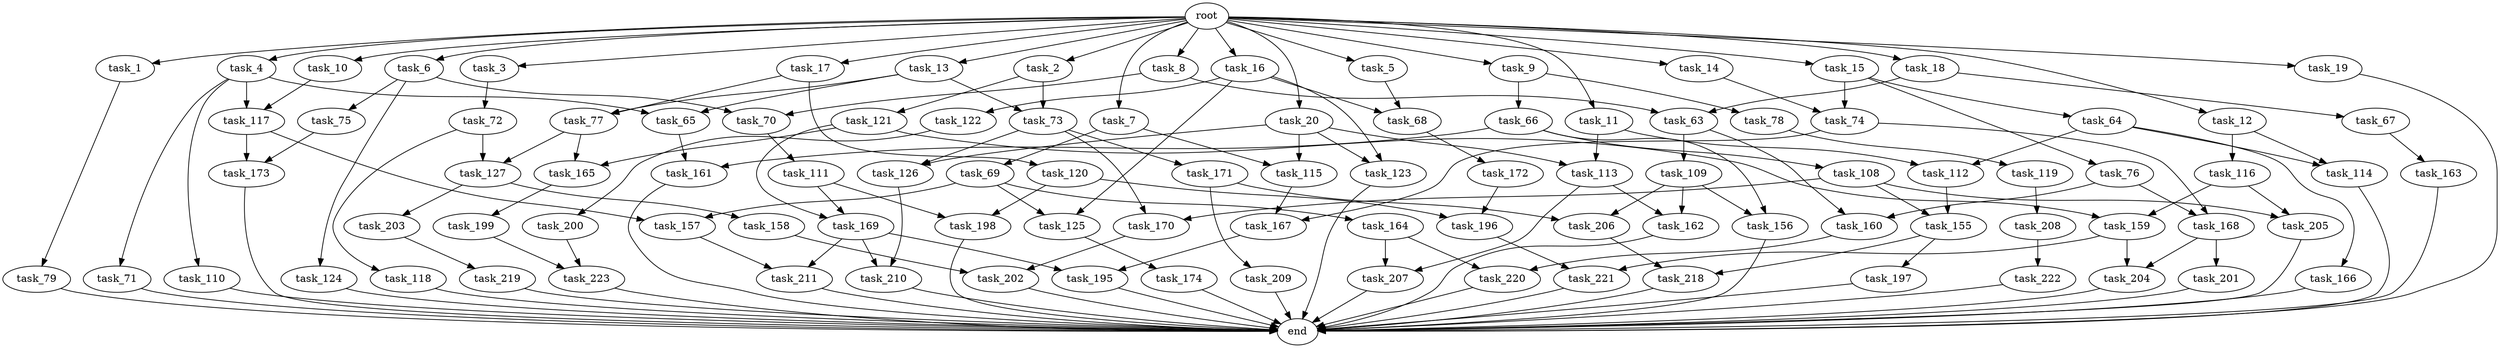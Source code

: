digraph G {
  root [size="0.000000"];
  task_1 [size="1.024000"];
  task_2 [size="1.024000"];
  task_3 [size="1.024000"];
  task_4 [size="1.024000"];
  task_5 [size="1.024000"];
  task_6 [size="1.024000"];
  task_7 [size="1.024000"];
  task_8 [size="1.024000"];
  task_9 [size="1.024000"];
  task_10 [size="1.024000"];
  task_11 [size="1.024000"];
  task_12 [size="1.024000"];
  task_13 [size="1.024000"];
  task_14 [size="1.024000"];
  task_15 [size="1.024000"];
  task_16 [size="1.024000"];
  task_17 [size="1.024000"];
  task_18 [size="1.024000"];
  task_19 [size="1.024000"];
  task_20 [size="1.024000"];
  task_63 [size="910533066.752000"];
  task_64 [size="214748364.800000"];
  task_65 [size="584115552.256000"];
  task_66 [size="420906795.008000"];
  task_67 [size="695784701.952000"];
  task_68 [size="523986010.112000"];
  task_69 [size="77309411.328000"];
  task_70 [size="352187318.272000"];
  task_71 [size="34359738.368000"];
  task_72 [size="214748364.800000"];
  task_73 [size="1408749273.088000"];
  task_74 [size="635655159.808000"];
  task_75 [size="137438953.472000"];
  task_76 [size="214748364.800000"];
  task_77 [size="764504178.688000"];
  task_78 [size="420906795.008000"];
  task_79 [size="549755813.888000"];
  task_108 [size="214748364.800000"];
  task_109 [size="77309411.328000"];
  task_110 [size="34359738.368000"];
  task_111 [size="858993459.200000"];
  task_112 [size="249108103.168000"];
  task_113 [size="584115552.256000"];
  task_114 [size="523986010.112000"];
  task_115 [size="627065225.216000"];
  task_116 [size="309237645.312000"];
  task_117 [size="893353197.568000"];
  task_118 [size="214748364.800000"];
  task_119 [size="77309411.328000"];
  task_120 [size="214748364.800000"];
  task_121 [size="858993459.200000"];
  task_122 [size="309237645.312000"];
  task_123 [size="858993459.200000"];
  task_124 [size="137438953.472000"];
  task_125 [size="523986010.112000"];
  task_126 [size="858993459.200000"];
  task_127 [size="429496729.600000"];
  task_155 [size="893353197.568000"];
  task_156 [size="429496729.600000"];
  task_157 [size="249108103.168000"];
  task_158 [size="549755813.888000"];
  task_159 [size="773094113.280000"];
  task_160 [size="386547056.640000"];
  task_161 [size="910533066.752000"];
  task_162 [size="249108103.168000"];
  task_163 [size="695784701.952000"];
  task_164 [size="214748364.800000"];
  task_165 [size="292057776.128000"];
  task_166 [size="214748364.800000"];
  task_167 [size="833223655.424000"];
  task_168 [size="446676598.784000"];
  task_169 [size="773094113.280000"];
  task_170 [size="343597383.680000"];
  task_171 [size="309237645.312000"];
  task_172 [size="77309411.328000"];
  task_173 [size="111669149.696000"];
  task_174 [size="420906795.008000"];
  task_195 [size="523986010.112000"];
  task_196 [size="214748364.800000"];
  task_197 [size="858993459.200000"];
  task_198 [size="773094113.280000"];
  task_199 [size="77309411.328000"];
  task_200 [size="77309411.328000"];
  task_201 [size="420906795.008000"];
  task_202 [size="858993459.200000"];
  task_203 [size="549755813.888000"];
  task_204 [size="1116691496.960000"];
  task_205 [size="730144440.320000"];
  task_206 [size="352187318.272000"];
  task_207 [size="455266533.376000"];
  task_208 [size="137438953.472000"];
  task_209 [size="137438953.472000"];
  task_210 [size="1005022347.264000"];
  task_211 [size="1168231104.512000"];
  task_218 [size="1554778161.152000"];
  task_219 [size="549755813.888000"];
  task_220 [size="455266533.376000"];
  task_221 [size="1245540515.840000"];
  task_222 [size="420906795.008000"];
  task_223 [size="970662608.896000"];
  end [size="0.000000"];

  root -> task_1 [size="1.000000"];
  root -> task_2 [size="1.000000"];
  root -> task_3 [size="1.000000"];
  root -> task_4 [size="1.000000"];
  root -> task_5 [size="1.000000"];
  root -> task_6 [size="1.000000"];
  root -> task_7 [size="1.000000"];
  root -> task_8 [size="1.000000"];
  root -> task_9 [size="1.000000"];
  root -> task_10 [size="1.000000"];
  root -> task_11 [size="1.000000"];
  root -> task_12 [size="1.000000"];
  root -> task_13 [size="1.000000"];
  root -> task_14 [size="1.000000"];
  root -> task_15 [size="1.000000"];
  root -> task_16 [size="1.000000"];
  root -> task_17 [size="1.000000"];
  root -> task_18 [size="1.000000"];
  root -> task_19 [size="1.000000"];
  root -> task_20 [size="1.000000"];
  task_1 -> task_79 [size="536870912.000000"];
  task_2 -> task_73 [size="838860800.000000"];
  task_2 -> task_121 [size="838860800.000000"];
  task_3 -> task_72 [size="209715200.000000"];
  task_4 -> task_65 [size="33554432.000000"];
  task_4 -> task_71 [size="33554432.000000"];
  task_4 -> task_110 [size="33554432.000000"];
  task_4 -> task_117 [size="33554432.000000"];
  task_5 -> task_68 [size="209715200.000000"];
  task_6 -> task_70 [size="134217728.000000"];
  task_6 -> task_75 [size="134217728.000000"];
  task_6 -> task_124 [size="134217728.000000"];
  task_7 -> task_69 [size="75497472.000000"];
  task_7 -> task_115 [size="75497472.000000"];
  task_8 -> task_63 [size="209715200.000000"];
  task_8 -> task_70 [size="209715200.000000"];
  task_9 -> task_66 [size="411041792.000000"];
  task_9 -> task_78 [size="411041792.000000"];
  task_10 -> task_117 [size="838860800.000000"];
  task_11 -> task_112 [size="33554432.000000"];
  task_11 -> task_113 [size="33554432.000000"];
  task_12 -> task_114 [size="301989888.000000"];
  task_12 -> task_116 [size="301989888.000000"];
  task_13 -> task_65 [size="536870912.000000"];
  task_13 -> task_73 [size="536870912.000000"];
  task_13 -> task_77 [size="536870912.000000"];
  task_14 -> task_74 [size="411041792.000000"];
  task_15 -> task_64 [size="209715200.000000"];
  task_15 -> task_74 [size="209715200.000000"];
  task_15 -> task_76 [size="209715200.000000"];
  task_16 -> task_68 [size="301989888.000000"];
  task_16 -> task_122 [size="301989888.000000"];
  task_16 -> task_123 [size="301989888.000000"];
  task_16 -> task_125 [size="301989888.000000"];
  task_17 -> task_77 [size="209715200.000000"];
  task_17 -> task_120 [size="209715200.000000"];
  task_18 -> task_63 [size="679477248.000000"];
  task_18 -> task_67 [size="679477248.000000"];
  task_19 -> end [size="1.000000"];
  task_20 -> task_113 [size="536870912.000000"];
  task_20 -> task_115 [size="536870912.000000"];
  task_20 -> task_123 [size="536870912.000000"];
  task_20 -> task_126 [size="536870912.000000"];
  task_63 -> task_109 [size="75497472.000000"];
  task_63 -> task_160 [size="75497472.000000"];
  task_64 -> task_112 [size="209715200.000000"];
  task_64 -> task_114 [size="209715200.000000"];
  task_64 -> task_166 [size="209715200.000000"];
  task_65 -> task_161 [size="679477248.000000"];
  task_66 -> task_108 [size="209715200.000000"];
  task_66 -> task_156 [size="209715200.000000"];
  task_66 -> task_161 [size="209715200.000000"];
  task_67 -> task_163 [size="679477248.000000"];
  task_68 -> task_172 [size="75497472.000000"];
  task_69 -> task_125 [size="209715200.000000"];
  task_69 -> task_157 [size="209715200.000000"];
  task_69 -> task_164 [size="209715200.000000"];
  task_70 -> task_111 [size="838860800.000000"];
  task_71 -> end [size="1.000000"];
  task_72 -> task_118 [size="209715200.000000"];
  task_72 -> task_127 [size="209715200.000000"];
  task_73 -> task_126 [size="301989888.000000"];
  task_73 -> task_170 [size="301989888.000000"];
  task_73 -> task_171 [size="301989888.000000"];
  task_74 -> task_167 [size="134217728.000000"];
  task_74 -> task_168 [size="134217728.000000"];
  task_75 -> task_173 [size="75497472.000000"];
  task_76 -> task_160 [size="301989888.000000"];
  task_76 -> task_168 [size="301989888.000000"];
  task_77 -> task_127 [size="209715200.000000"];
  task_77 -> task_165 [size="209715200.000000"];
  task_78 -> task_119 [size="75497472.000000"];
  task_79 -> end [size="1.000000"];
  task_108 -> task_155 [size="33554432.000000"];
  task_108 -> task_170 [size="33554432.000000"];
  task_108 -> task_205 [size="33554432.000000"];
  task_109 -> task_156 [size="209715200.000000"];
  task_109 -> task_162 [size="209715200.000000"];
  task_109 -> task_206 [size="209715200.000000"];
  task_110 -> end [size="1.000000"];
  task_111 -> task_169 [size="679477248.000000"];
  task_111 -> task_198 [size="679477248.000000"];
  task_112 -> task_155 [size="838860800.000000"];
  task_113 -> task_162 [size="33554432.000000"];
  task_113 -> task_207 [size="33554432.000000"];
  task_114 -> end [size="1.000000"];
  task_115 -> task_167 [size="679477248.000000"];
  task_116 -> task_159 [size="679477248.000000"];
  task_116 -> task_205 [size="679477248.000000"];
  task_117 -> task_157 [size="33554432.000000"];
  task_117 -> task_173 [size="33554432.000000"];
  task_118 -> end [size="1.000000"];
  task_119 -> task_208 [size="134217728.000000"];
  task_120 -> task_196 [size="75497472.000000"];
  task_120 -> task_198 [size="75497472.000000"];
  task_121 -> task_159 [size="75497472.000000"];
  task_121 -> task_165 [size="75497472.000000"];
  task_121 -> task_169 [size="75497472.000000"];
  task_122 -> task_200 [size="75497472.000000"];
  task_123 -> end [size="1.000000"];
  task_124 -> end [size="1.000000"];
  task_125 -> task_174 [size="411041792.000000"];
  task_126 -> task_210 [size="679477248.000000"];
  task_127 -> task_158 [size="536870912.000000"];
  task_127 -> task_203 [size="536870912.000000"];
  task_155 -> task_197 [size="838860800.000000"];
  task_155 -> task_218 [size="838860800.000000"];
  task_156 -> end [size="1.000000"];
  task_157 -> task_211 [size="838860800.000000"];
  task_158 -> task_202 [size="536870912.000000"];
  task_159 -> task_204 [size="679477248.000000"];
  task_159 -> task_221 [size="679477248.000000"];
  task_160 -> task_220 [size="33554432.000000"];
  task_161 -> end [size="1.000000"];
  task_162 -> end [size="1.000000"];
  task_163 -> end [size="1.000000"];
  task_164 -> task_207 [size="411041792.000000"];
  task_164 -> task_220 [size="411041792.000000"];
  task_165 -> task_199 [size="75497472.000000"];
  task_166 -> end [size="1.000000"];
  task_167 -> task_195 [size="209715200.000000"];
  task_168 -> task_201 [size="411041792.000000"];
  task_168 -> task_204 [size="411041792.000000"];
  task_169 -> task_195 [size="301989888.000000"];
  task_169 -> task_210 [size="301989888.000000"];
  task_169 -> task_211 [size="301989888.000000"];
  task_170 -> task_202 [size="301989888.000000"];
  task_171 -> task_206 [size="134217728.000000"];
  task_171 -> task_209 [size="134217728.000000"];
  task_172 -> task_196 [size="134217728.000000"];
  task_173 -> end [size="1.000000"];
  task_174 -> end [size="1.000000"];
  task_195 -> end [size="1.000000"];
  task_196 -> task_221 [size="536870912.000000"];
  task_197 -> end [size="1.000000"];
  task_198 -> end [size="1.000000"];
  task_199 -> task_223 [size="411041792.000000"];
  task_200 -> task_223 [size="536870912.000000"];
  task_201 -> end [size="1.000000"];
  task_202 -> end [size="1.000000"];
  task_203 -> task_219 [size="536870912.000000"];
  task_204 -> end [size="1.000000"];
  task_205 -> end [size="1.000000"];
  task_206 -> task_218 [size="679477248.000000"];
  task_207 -> end [size="1.000000"];
  task_208 -> task_222 [size="411041792.000000"];
  task_209 -> end [size="1.000000"];
  task_210 -> end [size="1.000000"];
  task_211 -> end [size="1.000000"];
  task_218 -> end [size="1.000000"];
  task_219 -> end [size="1.000000"];
  task_220 -> end [size="1.000000"];
  task_221 -> end [size="1.000000"];
  task_222 -> end [size="1.000000"];
  task_223 -> end [size="1.000000"];
}
